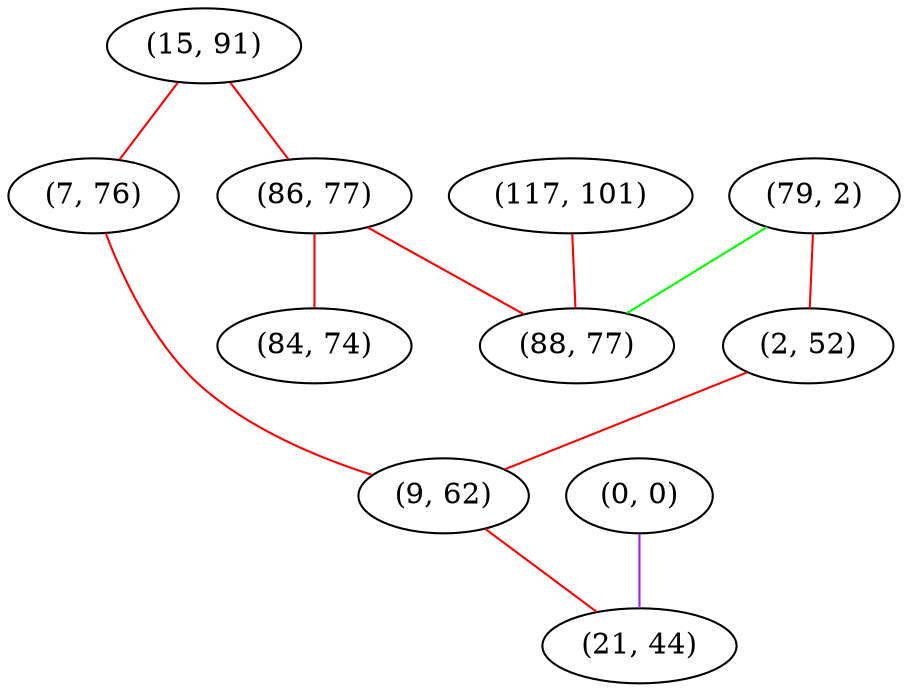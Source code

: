 graph "" {
"(15, 91)";
"(0, 0)";
"(79, 2)";
"(86, 77)";
"(7, 76)";
"(2, 52)";
"(84, 74)";
"(9, 62)";
"(117, 101)";
"(88, 77)";
"(21, 44)";
"(15, 91)" -- "(7, 76)"  [color=red, key=0, weight=1];
"(15, 91)" -- "(86, 77)"  [color=red, key=0, weight=1];
"(0, 0)" -- "(21, 44)"  [color=purple, key=0, weight=4];
"(79, 2)" -- "(88, 77)"  [color=green, key=0, weight=2];
"(79, 2)" -- "(2, 52)"  [color=red, key=0, weight=1];
"(86, 77)" -- "(88, 77)"  [color=red, key=0, weight=1];
"(86, 77)" -- "(84, 74)"  [color=red, key=0, weight=1];
"(7, 76)" -- "(9, 62)"  [color=red, key=0, weight=1];
"(2, 52)" -- "(9, 62)"  [color=red, key=0, weight=1];
"(9, 62)" -- "(21, 44)"  [color=red, key=0, weight=1];
"(117, 101)" -- "(88, 77)"  [color=red, key=0, weight=1];
}
